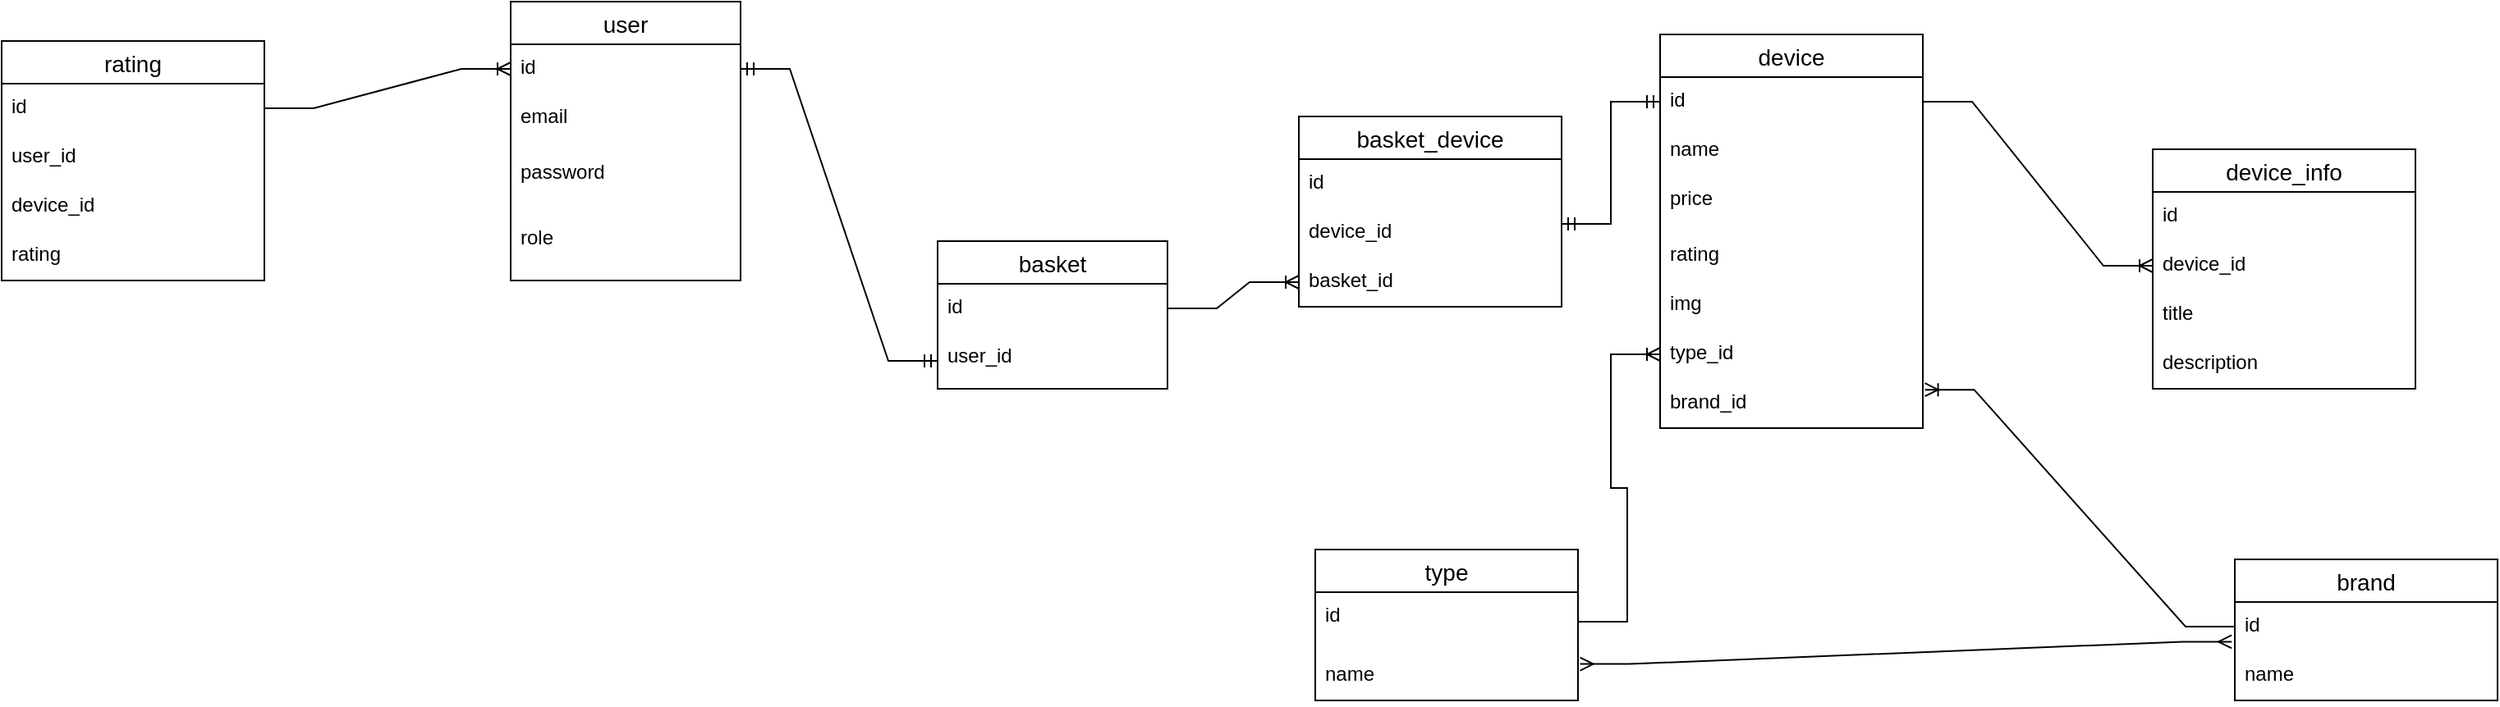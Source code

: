 <mxfile version="21.6.6" type="device">
  <diagram name="Page-1" id="As37K2bnRWiBAfDxV8cK">
    <mxGraphModel dx="1955" dy="618" grid="1" gridSize="10" guides="1" tooltips="1" connect="1" arrows="1" fold="1" page="1" pageScale="1" pageWidth="850" pageHeight="1100" math="0" shadow="0">
      <root>
        <mxCell id="0" />
        <mxCell id="1" parent="0" />
        <mxCell id="6PHMRKR5yX2_mBswDbkF-14" value="user" style="swimlane;fontStyle=0;childLayout=stackLayout;horizontal=1;startSize=26;horizontalStack=0;resizeParent=1;resizeParentMax=0;resizeLast=0;collapsible=1;marginBottom=0;align=center;fontSize=14;" vertex="1" parent="1">
          <mxGeometry x="-10" y="30" width="140" height="170" as="geometry" />
        </mxCell>
        <mxCell id="6PHMRKR5yX2_mBswDbkF-15" value="id" style="text;strokeColor=none;fillColor=none;spacingLeft=4;spacingRight=4;overflow=hidden;rotatable=0;points=[[0,0.5],[1,0.5]];portConstraint=eastwest;fontSize=12;whiteSpace=wrap;html=1;" vertex="1" parent="6PHMRKR5yX2_mBswDbkF-14">
          <mxGeometry y="26" width="140" height="30" as="geometry" />
        </mxCell>
        <mxCell id="6PHMRKR5yX2_mBswDbkF-16" value="email&lt;span style=&quot;white-space: pre;&quot;&gt;&#x9;&lt;/span&gt;" style="text;strokeColor=none;fillColor=none;spacingLeft=4;spacingRight=4;overflow=hidden;rotatable=0;points=[[0,0.5],[1,0.5]];portConstraint=eastwest;fontSize=12;whiteSpace=wrap;html=1;" vertex="1" parent="6PHMRKR5yX2_mBswDbkF-14">
          <mxGeometry y="56" width="140" height="34" as="geometry" />
        </mxCell>
        <mxCell id="6PHMRKR5yX2_mBswDbkF-24" value="password" style="text;strokeColor=none;fillColor=none;spacingLeft=4;spacingRight=4;overflow=hidden;rotatable=0;points=[[0,0.5],[1,0.5]];portConstraint=eastwest;fontSize=12;whiteSpace=wrap;html=1;" vertex="1" parent="6PHMRKR5yX2_mBswDbkF-14">
          <mxGeometry y="90" width="140" height="40" as="geometry" />
        </mxCell>
        <mxCell id="6PHMRKR5yX2_mBswDbkF-17" value="role" style="text;strokeColor=none;fillColor=none;spacingLeft=4;spacingRight=4;overflow=hidden;rotatable=0;points=[[0,0.5],[1,0.5]];portConstraint=eastwest;fontSize=12;whiteSpace=wrap;html=1;" vertex="1" parent="6PHMRKR5yX2_mBswDbkF-14">
          <mxGeometry y="130" width="140" height="40" as="geometry" />
        </mxCell>
        <mxCell id="6PHMRKR5yX2_mBswDbkF-25" value="basket" style="swimlane;fontStyle=0;childLayout=stackLayout;horizontal=1;startSize=26;horizontalStack=0;resizeParent=1;resizeParentMax=0;resizeLast=0;collapsible=1;marginBottom=0;align=center;fontSize=14;" vertex="1" parent="1">
          <mxGeometry x="250" y="176" width="140" height="90" as="geometry" />
        </mxCell>
        <mxCell id="6PHMRKR5yX2_mBswDbkF-26" value="id" style="text;strokeColor=none;fillColor=none;spacingLeft=4;spacingRight=4;overflow=hidden;rotatable=0;points=[[0,0.5],[1,0.5]];portConstraint=eastwest;fontSize=12;whiteSpace=wrap;html=1;" vertex="1" parent="6PHMRKR5yX2_mBswDbkF-25">
          <mxGeometry y="26" width="140" height="30" as="geometry" />
        </mxCell>
        <mxCell id="6PHMRKR5yX2_mBswDbkF-27" value="user_id" style="text;strokeColor=none;fillColor=none;spacingLeft=4;spacingRight=4;overflow=hidden;rotatable=0;points=[[0,0.5],[1,0.5]];portConstraint=eastwest;fontSize=12;whiteSpace=wrap;html=1;" vertex="1" parent="6PHMRKR5yX2_mBswDbkF-25">
          <mxGeometry y="56" width="140" height="34" as="geometry" />
        </mxCell>
        <mxCell id="6PHMRKR5yX2_mBswDbkF-30" value="" style="edgeStyle=entityRelationEdgeStyle;fontSize=12;html=1;endArrow=ERmandOne;startArrow=ERmandOne;rounded=0;exitX=1;exitY=0.5;exitDx=0;exitDy=0;entryX=0;entryY=0.5;entryDx=0;entryDy=0;" edge="1" parent="1" source="6PHMRKR5yX2_mBswDbkF-15" target="6PHMRKR5yX2_mBswDbkF-27">
          <mxGeometry width="100" height="100" relative="1" as="geometry">
            <mxPoint x="370" y="250" as="sourcePoint" />
            <mxPoint x="300" y="210" as="targetPoint" />
          </mxGeometry>
        </mxCell>
        <mxCell id="6PHMRKR5yX2_mBswDbkF-31" value="device" style="swimlane;fontStyle=0;childLayout=stackLayout;horizontal=1;startSize=26;horizontalStack=0;resizeParent=1;resizeParentMax=0;resizeLast=0;collapsible=1;marginBottom=0;align=center;fontSize=14;" vertex="1" parent="1">
          <mxGeometry x="690" y="50" width="160" height="240" as="geometry">
            <mxRectangle x="640" y="110" width="80" height="30" as="alternateBounds" />
          </mxGeometry>
        </mxCell>
        <mxCell id="6PHMRKR5yX2_mBswDbkF-32" value="id" style="text;strokeColor=none;fillColor=none;spacingLeft=4;spacingRight=4;overflow=hidden;rotatable=0;points=[[0,0.5],[1,0.5]];portConstraint=eastwest;fontSize=12;whiteSpace=wrap;html=1;" vertex="1" parent="6PHMRKR5yX2_mBswDbkF-31">
          <mxGeometry y="26" width="160" height="30" as="geometry" />
        </mxCell>
        <mxCell id="6PHMRKR5yX2_mBswDbkF-33" value="name" style="text;strokeColor=none;fillColor=none;spacingLeft=4;spacingRight=4;overflow=hidden;rotatable=0;points=[[0,0.5],[1,0.5]];portConstraint=eastwest;fontSize=12;whiteSpace=wrap;html=1;" vertex="1" parent="6PHMRKR5yX2_mBswDbkF-31">
          <mxGeometry y="56" width="160" height="30" as="geometry" />
        </mxCell>
        <mxCell id="6PHMRKR5yX2_mBswDbkF-34" value="price" style="text;strokeColor=none;fillColor=none;spacingLeft=4;spacingRight=4;overflow=hidden;rotatable=0;points=[[0,0.5],[1,0.5]];portConstraint=eastwest;fontSize=12;whiteSpace=wrap;html=1;" vertex="1" parent="6PHMRKR5yX2_mBswDbkF-31">
          <mxGeometry y="86" width="160" height="34" as="geometry" />
        </mxCell>
        <mxCell id="6PHMRKR5yX2_mBswDbkF-35" value="rating&lt;br&gt;" style="text;strokeColor=none;fillColor=none;spacingLeft=4;spacingRight=4;overflow=hidden;rotatable=0;points=[[0,0.5],[1,0.5]];portConstraint=eastwest;fontSize=12;whiteSpace=wrap;html=1;" vertex="1" parent="6PHMRKR5yX2_mBswDbkF-31">
          <mxGeometry y="120" width="160" height="30" as="geometry" />
        </mxCell>
        <mxCell id="6PHMRKR5yX2_mBswDbkF-38" value="img" style="text;strokeColor=none;fillColor=none;spacingLeft=4;spacingRight=4;overflow=hidden;rotatable=0;points=[[0,0.5],[1,0.5]];portConstraint=eastwest;fontSize=12;whiteSpace=wrap;html=1;" vertex="1" parent="6PHMRKR5yX2_mBswDbkF-31">
          <mxGeometry y="150" width="160" height="30" as="geometry" />
        </mxCell>
        <mxCell id="6PHMRKR5yX2_mBswDbkF-39" value="type_id" style="text;strokeColor=none;fillColor=none;spacingLeft=4;spacingRight=4;overflow=hidden;rotatable=0;points=[[0,0.5],[1,0.5]];portConstraint=eastwest;fontSize=12;whiteSpace=wrap;html=1;" vertex="1" parent="6PHMRKR5yX2_mBswDbkF-31">
          <mxGeometry y="180" width="160" height="30" as="geometry" />
        </mxCell>
        <mxCell id="6PHMRKR5yX2_mBswDbkF-40" value="brand_id" style="text;strokeColor=none;fillColor=none;spacingLeft=4;spacingRight=4;overflow=hidden;rotatable=0;points=[[0,0.5],[1,0.5]];portConstraint=eastwest;fontSize=12;whiteSpace=wrap;html=1;" vertex="1" parent="6PHMRKR5yX2_mBswDbkF-31">
          <mxGeometry y="210" width="160" height="30" as="geometry" />
        </mxCell>
        <mxCell id="6PHMRKR5yX2_mBswDbkF-41" value="type" style="swimlane;fontStyle=0;childLayout=stackLayout;horizontal=1;startSize=26;horizontalStack=0;resizeParent=1;resizeParentMax=0;resizeLast=0;collapsible=1;marginBottom=0;align=center;fontSize=14;" vertex="1" parent="1">
          <mxGeometry x="480" y="364" width="160" height="92" as="geometry" />
        </mxCell>
        <mxCell id="6PHMRKR5yX2_mBswDbkF-42" value="id" style="text;strokeColor=none;fillColor=none;spacingLeft=4;spacingRight=4;overflow=hidden;rotatable=0;points=[[0,0.5],[1,0.5]];portConstraint=eastwest;fontSize=12;whiteSpace=wrap;html=1;" vertex="1" parent="6PHMRKR5yX2_mBswDbkF-41">
          <mxGeometry y="26" width="160" height="36" as="geometry" />
        </mxCell>
        <mxCell id="6PHMRKR5yX2_mBswDbkF-43" value="name" style="text;strokeColor=none;fillColor=none;spacingLeft=4;spacingRight=4;overflow=hidden;rotatable=0;points=[[0,0.5],[1,0.5]];portConstraint=eastwest;fontSize=12;whiteSpace=wrap;html=1;" vertex="1" parent="6PHMRKR5yX2_mBswDbkF-41">
          <mxGeometry y="62" width="160" height="30" as="geometry" />
        </mxCell>
        <mxCell id="6PHMRKR5yX2_mBswDbkF-45" value="brand" style="swimlane;fontStyle=0;childLayout=stackLayout;horizontal=1;startSize=26;horizontalStack=0;resizeParent=1;resizeParentMax=0;resizeLast=0;collapsible=1;marginBottom=0;align=center;fontSize=14;" vertex="1" parent="1">
          <mxGeometry x="1040" y="370" width="160" height="86" as="geometry" />
        </mxCell>
        <mxCell id="6PHMRKR5yX2_mBswDbkF-46" value="id" style="text;strokeColor=none;fillColor=none;spacingLeft=4;spacingRight=4;overflow=hidden;rotatable=0;points=[[0,0.5],[1,0.5]];portConstraint=eastwest;fontSize=12;whiteSpace=wrap;html=1;" vertex="1" parent="6PHMRKR5yX2_mBswDbkF-45">
          <mxGeometry y="26" width="160" height="30" as="geometry" />
        </mxCell>
        <mxCell id="6PHMRKR5yX2_mBswDbkF-47" value="name" style="text;strokeColor=none;fillColor=none;spacingLeft=4;spacingRight=4;overflow=hidden;rotatable=0;points=[[0,0.5],[1,0.5]];portConstraint=eastwest;fontSize=12;whiteSpace=wrap;html=1;" vertex="1" parent="6PHMRKR5yX2_mBswDbkF-45">
          <mxGeometry y="56" width="160" height="30" as="geometry" />
        </mxCell>
        <mxCell id="6PHMRKR5yX2_mBswDbkF-49" value="" style="edgeStyle=entityRelationEdgeStyle;fontSize=12;html=1;endArrow=ERoneToMany;rounded=0;entryX=0;entryY=0.5;entryDx=0;entryDy=0;exitX=1;exitY=0.5;exitDx=0;exitDy=0;" edge="1" parent="1" source="6PHMRKR5yX2_mBswDbkF-42" target="6PHMRKR5yX2_mBswDbkF-39">
          <mxGeometry width="100" height="100" relative="1" as="geometry">
            <mxPoint x="380" y="440" as="sourcePoint" />
            <mxPoint x="480" y="340" as="targetPoint" />
          </mxGeometry>
        </mxCell>
        <mxCell id="6PHMRKR5yX2_mBswDbkF-50" value="" style="edgeStyle=entityRelationEdgeStyle;fontSize=12;html=1;endArrow=ERoneToMany;rounded=0;entryX=1.008;entryY=0.22;entryDx=0;entryDy=0;entryPerimeter=0;" edge="1" parent="1" source="6PHMRKR5yX2_mBswDbkF-46" target="6PHMRKR5yX2_mBswDbkF-40">
          <mxGeometry width="100" height="100" relative="1" as="geometry">
            <mxPoint x="530" y="450" as="sourcePoint" />
            <mxPoint x="630" y="350" as="targetPoint" />
            <Array as="points">
              <mxPoint x="750" y="520" />
            </Array>
          </mxGeometry>
        </mxCell>
        <mxCell id="6PHMRKR5yX2_mBswDbkF-52" value="" style="edgeStyle=entityRelationEdgeStyle;fontSize=12;html=1;endArrow=ERmany;startArrow=ERmany;rounded=0;entryX=-0.012;entryY=0.807;entryDx=0;entryDy=0;entryPerimeter=0;exitX=1.008;exitY=0.26;exitDx=0;exitDy=0;exitPerimeter=0;" edge="1" parent="1" source="6PHMRKR5yX2_mBswDbkF-43" target="6PHMRKR5yX2_mBswDbkF-46">
          <mxGeometry width="100" height="100" relative="1" as="geometry">
            <mxPoint x="420" y="460" as="sourcePoint" />
            <mxPoint x="520" y="360" as="targetPoint" />
          </mxGeometry>
        </mxCell>
        <mxCell id="6PHMRKR5yX2_mBswDbkF-53" value="device_info" style="swimlane;fontStyle=0;childLayout=stackLayout;horizontal=1;startSize=26;horizontalStack=0;resizeParent=1;resizeParentMax=0;resizeLast=0;collapsible=1;marginBottom=0;align=center;fontSize=14;" vertex="1" parent="1">
          <mxGeometry x="990" y="120" width="160" height="146" as="geometry" />
        </mxCell>
        <mxCell id="6PHMRKR5yX2_mBswDbkF-54" value="id" style="text;strokeColor=none;fillColor=none;spacingLeft=4;spacingRight=4;overflow=hidden;rotatable=0;points=[[0,0.5],[1,0.5]];portConstraint=eastwest;fontSize=12;whiteSpace=wrap;html=1;" vertex="1" parent="6PHMRKR5yX2_mBswDbkF-53">
          <mxGeometry y="26" width="160" height="30" as="geometry" />
        </mxCell>
        <mxCell id="6PHMRKR5yX2_mBswDbkF-55" value="device_id" style="text;strokeColor=none;fillColor=none;spacingLeft=4;spacingRight=4;overflow=hidden;rotatable=0;points=[[0,0.5],[1,0.5]];portConstraint=eastwest;fontSize=12;whiteSpace=wrap;html=1;" vertex="1" parent="6PHMRKR5yX2_mBswDbkF-53">
          <mxGeometry y="56" width="160" height="30" as="geometry" />
        </mxCell>
        <mxCell id="6PHMRKR5yX2_mBswDbkF-56" value="title" style="text;strokeColor=none;fillColor=none;spacingLeft=4;spacingRight=4;overflow=hidden;rotatable=0;points=[[0,0.5],[1,0.5]];portConstraint=eastwest;fontSize=12;whiteSpace=wrap;html=1;" vertex="1" parent="6PHMRKR5yX2_mBswDbkF-53">
          <mxGeometry y="86" width="160" height="30" as="geometry" />
        </mxCell>
        <mxCell id="6PHMRKR5yX2_mBswDbkF-58" value="description" style="text;strokeColor=none;fillColor=none;spacingLeft=4;spacingRight=4;overflow=hidden;rotatable=0;points=[[0,0.5],[1,0.5]];portConstraint=eastwest;fontSize=12;whiteSpace=wrap;html=1;" vertex="1" parent="6PHMRKR5yX2_mBswDbkF-53">
          <mxGeometry y="116" width="160" height="30" as="geometry" />
        </mxCell>
        <mxCell id="6PHMRKR5yX2_mBswDbkF-57" value="" style="edgeStyle=entityRelationEdgeStyle;fontSize=12;html=1;endArrow=ERoneToMany;rounded=0;entryX=0;entryY=0.5;entryDx=0;entryDy=0;exitX=1;exitY=0.5;exitDx=0;exitDy=0;" edge="1" parent="1" source="6PHMRKR5yX2_mBswDbkF-32" target="6PHMRKR5yX2_mBswDbkF-55">
          <mxGeometry width="100" height="100" relative="1" as="geometry">
            <mxPoint x="700" y="180" as="sourcePoint" />
            <mxPoint x="800" y="80" as="targetPoint" />
            <Array as="points">
              <mxPoint x="1060" y="-20" />
              <mxPoint x="1070" y="-30" />
            </Array>
          </mxGeometry>
        </mxCell>
        <mxCell id="6PHMRKR5yX2_mBswDbkF-60" value="basket_device" style="swimlane;fontStyle=0;childLayout=stackLayout;horizontal=1;startSize=26;horizontalStack=0;resizeParent=1;resizeParentMax=0;resizeLast=0;collapsible=1;marginBottom=0;align=center;fontSize=14;" vertex="1" parent="1">
          <mxGeometry x="470" y="100" width="160" height="116" as="geometry" />
        </mxCell>
        <mxCell id="6PHMRKR5yX2_mBswDbkF-61" value="id" style="text;strokeColor=none;fillColor=none;spacingLeft=4;spacingRight=4;overflow=hidden;rotatable=0;points=[[0,0.5],[1,0.5]];portConstraint=eastwest;fontSize=12;whiteSpace=wrap;html=1;" vertex="1" parent="6PHMRKR5yX2_mBswDbkF-60">
          <mxGeometry y="26" width="160" height="30" as="geometry" />
        </mxCell>
        <mxCell id="6PHMRKR5yX2_mBswDbkF-62" value="device_id" style="text;strokeColor=none;fillColor=none;spacingLeft=4;spacingRight=4;overflow=hidden;rotatable=0;points=[[0,0.5],[1,0.5]];portConstraint=eastwest;fontSize=12;whiteSpace=wrap;html=1;" vertex="1" parent="6PHMRKR5yX2_mBswDbkF-60">
          <mxGeometry y="56" width="160" height="30" as="geometry" />
        </mxCell>
        <mxCell id="6PHMRKR5yX2_mBswDbkF-63" value="basket_id" style="text;strokeColor=none;fillColor=none;spacingLeft=4;spacingRight=4;overflow=hidden;rotatable=0;points=[[0,0.5],[1,0.5]];portConstraint=eastwest;fontSize=12;whiteSpace=wrap;html=1;" vertex="1" parent="6PHMRKR5yX2_mBswDbkF-60">
          <mxGeometry y="86" width="160" height="30" as="geometry" />
        </mxCell>
        <mxCell id="6PHMRKR5yX2_mBswDbkF-65" value="" style="edgeStyle=entityRelationEdgeStyle;fontSize=12;html=1;endArrow=ERoneToMany;rounded=0;exitX=1;exitY=0.5;exitDx=0;exitDy=0;entryX=0;entryY=0.5;entryDx=0;entryDy=0;" edge="1" parent="1" source="6PHMRKR5yX2_mBswDbkF-26" target="6PHMRKR5yX2_mBswDbkF-63">
          <mxGeometry width="100" height="100" relative="1" as="geometry">
            <mxPoint x="300" y="220" as="sourcePoint" />
            <mxPoint x="400" y="120" as="targetPoint" />
          </mxGeometry>
        </mxCell>
        <mxCell id="6PHMRKR5yX2_mBswDbkF-66" value="" style="edgeStyle=entityRelationEdgeStyle;fontSize=12;html=1;endArrow=ERmandOne;startArrow=ERmandOne;rounded=0;exitX=1;exitY=0.316;exitDx=0;exitDy=0;exitPerimeter=0;" edge="1" parent="1" source="6PHMRKR5yX2_mBswDbkF-62" target="6PHMRKR5yX2_mBswDbkF-32">
          <mxGeometry width="100" height="100" relative="1" as="geometry">
            <mxPoint x="450" y="240" as="sourcePoint" />
            <mxPoint x="550" y="140" as="targetPoint" />
          </mxGeometry>
        </mxCell>
        <mxCell id="6PHMRKR5yX2_mBswDbkF-67" value="rating" style="swimlane;fontStyle=0;childLayout=stackLayout;horizontal=1;startSize=26;horizontalStack=0;resizeParent=1;resizeParentMax=0;resizeLast=0;collapsible=1;marginBottom=0;align=center;fontSize=14;" vertex="1" parent="1">
          <mxGeometry x="-320" y="54" width="160" height="146" as="geometry" />
        </mxCell>
        <mxCell id="6PHMRKR5yX2_mBswDbkF-68" value="id" style="text;strokeColor=none;fillColor=none;spacingLeft=4;spacingRight=4;overflow=hidden;rotatable=0;points=[[0,0.5],[1,0.5]];portConstraint=eastwest;fontSize=12;whiteSpace=wrap;html=1;" vertex="1" parent="6PHMRKR5yX2_mBswDbkF-67">
          <mxGeometry y="26" width="160" height="30" as="geometry" />
        </mxCell>
        <mxCell id="6PHMRKR5yX2_mBswDbkF-69" value="user_id" style="text;strokeColor=none;fillColor=none;spacingLeft=4;spacingRight=4;overflow=hidden;rotatable=0;points=[[0,0.5],[1,0.5]];portConstraint=eastwest;fontSize=12;whiteSpace=wrap;html=1;" vertex="1" parent="6PHMRKR5yX2_mBswDbkF-67">
          <mxGeometry y="56" width="160" height="30" as="geometry" />
        </mxCell>
        <mxCell id="6PHMRKR5yX2_mBswDbkF-70" value="device_id" style="text;strokeColor=none;fillColor=none;spacingLeft=4;spacingRight=4;overflow=hidden;rotatable=0;points=[[0,0.5],[1,0.5]];portConstraint=eastwest;fontSize=12;whiteSpace=wrap;html=1;" vertex="1" parent="6PHMRKR5yX2_mBswDbkF-67">
          <mxGeometry y="86" width="160" height="30" as="geometry" />
        </mxCell>
        <mxCell id="6PHMRKR5yX2_mBswDbkF-71" value="rating" style="text;strokeColor=none;fillColor=none;spacingLeft=4;spacingRight=4;overflow=hidden;rotatable=0;points=[[0,0.5],[1,0.5]];portConstraint=eastwest;fontSize=12;whiteSpace=wrap;html=1;" vertex="1" parent="6PHMRKR5yX2_mBswDbkF-67">
          <mxGeometry y="116" width="160" height="30" as="geometry" />
        </mxCell>
        <mxCell id="6PHMRKR5yX2_mBswDbkF-72" value="" style="edgeStyle=entityRelationEdgeStyle;fontSize=12;html=1;endArrow=ERoneToMany;rounded=0;entryX=0;entryY=0.5;entryDx=0;entryDy=0;" edge="1" parent="1" source="6PHMRKR5yX2_mBswDbkF-68" target="6PHMRKR5yX2_mBswDbkF-15">
          <mxGeometry width="100" height="100" relative="1" as="geometry">
            <mxPoint x="-3" y="420" as="sourcePoint" />
            <mxPoint y="41" as="targetPoint" />
            <Array as="points">
              <mxPoint x="-77.08" y="427.88" />
              <mxPoint x="-30" y="390" />
              <mxPoint x="82.92" y="357.88" />
              <mxPoint x="82.92" y="367.88" />
              <mxPoint x="-257.08" y="415.88" />
              <mxPoint x="-87.08" y="276.88" />
              <mxPoint x="-127.08" y="246.88" />
              <mxPoint x="-237.08" y="385.88" />
            </Array>
          </mxGeometry>
        </mxCell>
      </root>
    </mxGraphModel>
  </diagram>
</mxfile>
